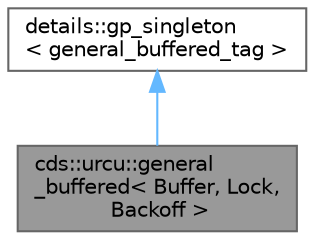 digraph "cds::urcu::general_buffered&lt; Buffer, Lock, Backoff &gt;"
{
 // LATEX_PDF_SIZE
  bgcolor="transparent";
  edge [fontname=Helvetica,fontsize=10,labelfontname=Helvetica,labelfontsize=10];
  node [fontname=Helvetica,fontsize=10,shape=box,height=0.2,width=0.4];
  Node1 [id="Node000001",label="cds::urcu::general\l_buffered\< Buffer, Lock,\l Backoff \>",height=0.2,width=0.4,color="gray40", fillcolor="grey60", style="filled", fontcolor="black",tooltip="User-space general-purpose RCU with deferred (buffered) reclamation"];
  Node2 -> Node1 [id="edge2_Node000001_Node000002",dir="back",color="steelblue1",style="solid",tooltip=" "];
  Node2 [id="Node000002",label="details::gp_singleton\l\< general_buffered_tag \>",height=0.2,width=0.4,color="gray40", fillcolor="white", style="filled",tooltip=" "];
}
